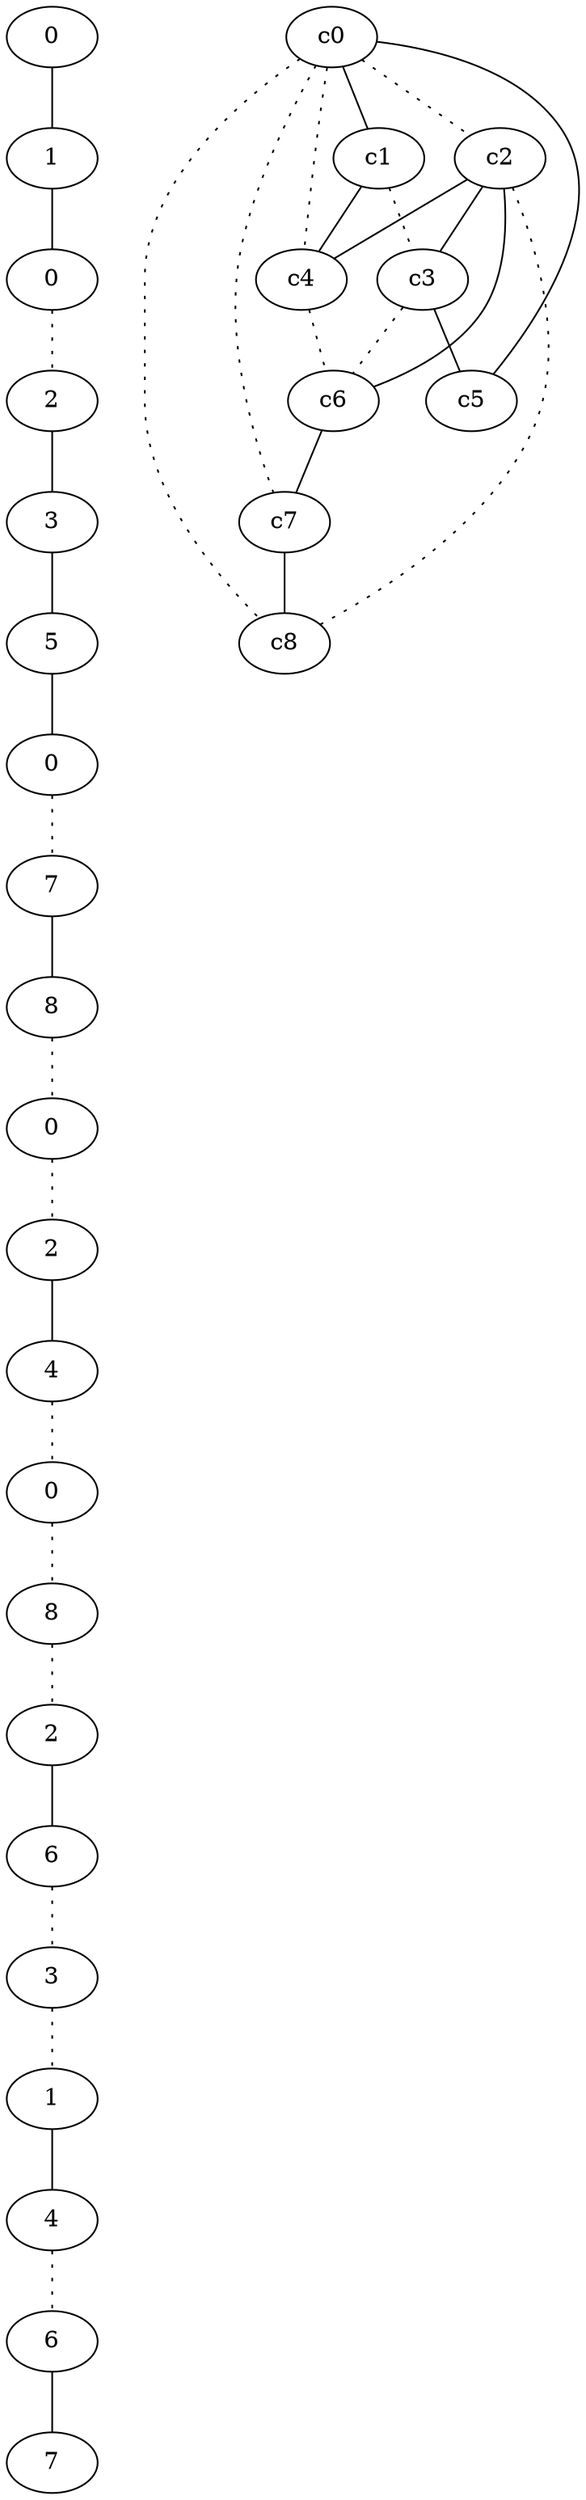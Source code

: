 graph {
a0[label=0];
a1[label=1];
a2[label=0];
a3[label=2];
a4[label=3];
a5[label=5];
a6[label=0];
a7[label=7];
a8[label=8];
a9[label=0];
a10[label=2];
a11[label=4];
a12[label=0];
a13[label=8];
a14[label=2];
a15[label=6];
a16[label=3];
a17[label=1];
a18[label=4];
a19[label=6];
a20[label=7];
a0 -- a1;
a1 -- a2;
a2 -- a3 [style=dotted];
a3 -- a4;
a4 -- a5;
a5 -- a6;
a6 -- a7 [style=dotted];
a7 -- a8;
a8 -- a9 [style=dotted];
a9 -- a10 [style=dotted];
a10 -- a11;
a11 -- a12 [style=dotted];
a12 -- a13 [style=dotted];
a13 -- a14 [style=dotted];
a14 -- a15;
a15 -- a16 [style=dotted];
a16 -- a17 [style=dotted];
a17 -- a18;
a18 -- a19 [style=dotted];
a19 -- a20;
c0 -- c1;
c0 -- c2 [style=dotted];
c0 -- c4 [style=dotted];
c0 -- c5;
c0 -- c7 [style=dotted];
c0 -- c8 [style=dotted];
c1 -- c3 [style=dotted];
c1 -- c4;
c2 -- c3;
c2 -- c4;
c2 -- c6;
c2 -- c8 [style=dotted];
c3 -- c5;
c3 -- c6 [style=dotted];
c4 -- c6 [style=dotted];
c6 -- c7;
c7 -- c8;
}
